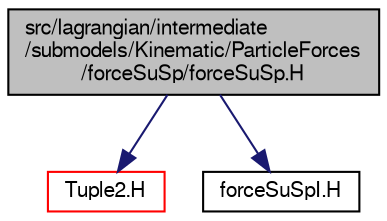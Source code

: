 digraph "src/lagrangian/intermediate/submodels/Kinematic/ParticleForces/forceSuSp/forceSuSp.H"
{
  bgcolor="transparent";
  edge [fontname="FreeSans",fontsize="10",labelfontname="FreeSans",labelfontsize="10"];
  node [fontname="FreeSans",fontsize="10",shape=record];
  Node0 [label="src/lagrangian/intermediate\l/submodels/Kinematic/ParticleForces\l/forceSuSp/forceSuSp.H",height=0.2,width=0.4,color="black", fillcolor="grey75", style="filled", fontcolor="black"];
  Node0 -> Node1 [color="midnightblue",fontsize="10",style="solid",fontname="FreeSans"];
  Node1 [label="Tuple2.H",height=0.2,width=0.4,color="red",URL="$a12791.html"];
  Node0 -> Node56 [color="midnightblue",fontsize="10",style="solid",fontname="FreeSans"];
  Node56 [label="forceSuSpI.H",height=0.2,width=0.4,color="black",URL="$a05840.html"];
}
